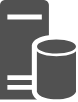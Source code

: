 <mxfile version="22.1.8" type="github">
  <diagram name="第 1 页" id="Uox1dqA6Bl6Fftb8BbJN">
    <mxGraphModel dx="1050" dy="541" grid="1" gridSize="10" guides="1" tooltips="1" connect="1" arrows="1" fold="1" page="1" pageScale="1" pageWidth="827" pageHeight="1169" math="0" shadow="0">
      <root>
        <mxCell id="0" />
        <mxCell id="1" parent="0" />
        <mxCell id="Z4UCyqciAzd79eYJTTy3-1" value="" style="sketch=0;pointerEvents=1;shadow=0;dashed=0;html=1;strokeColor=none;labelPosition=center;verticalLabelPosition=bottom;verticalAlign=top;align=center;fillColor=#515151;shape=mxgraph.mscae.enterprise.database_server" vertex="1" parent="1">
          <mxGeometry x="190" y="170" width="38" height="50" as="geometry" />
        </mxCell>
      </root>
    </mxGraphModel>
  </diagram>
</mxfile>
